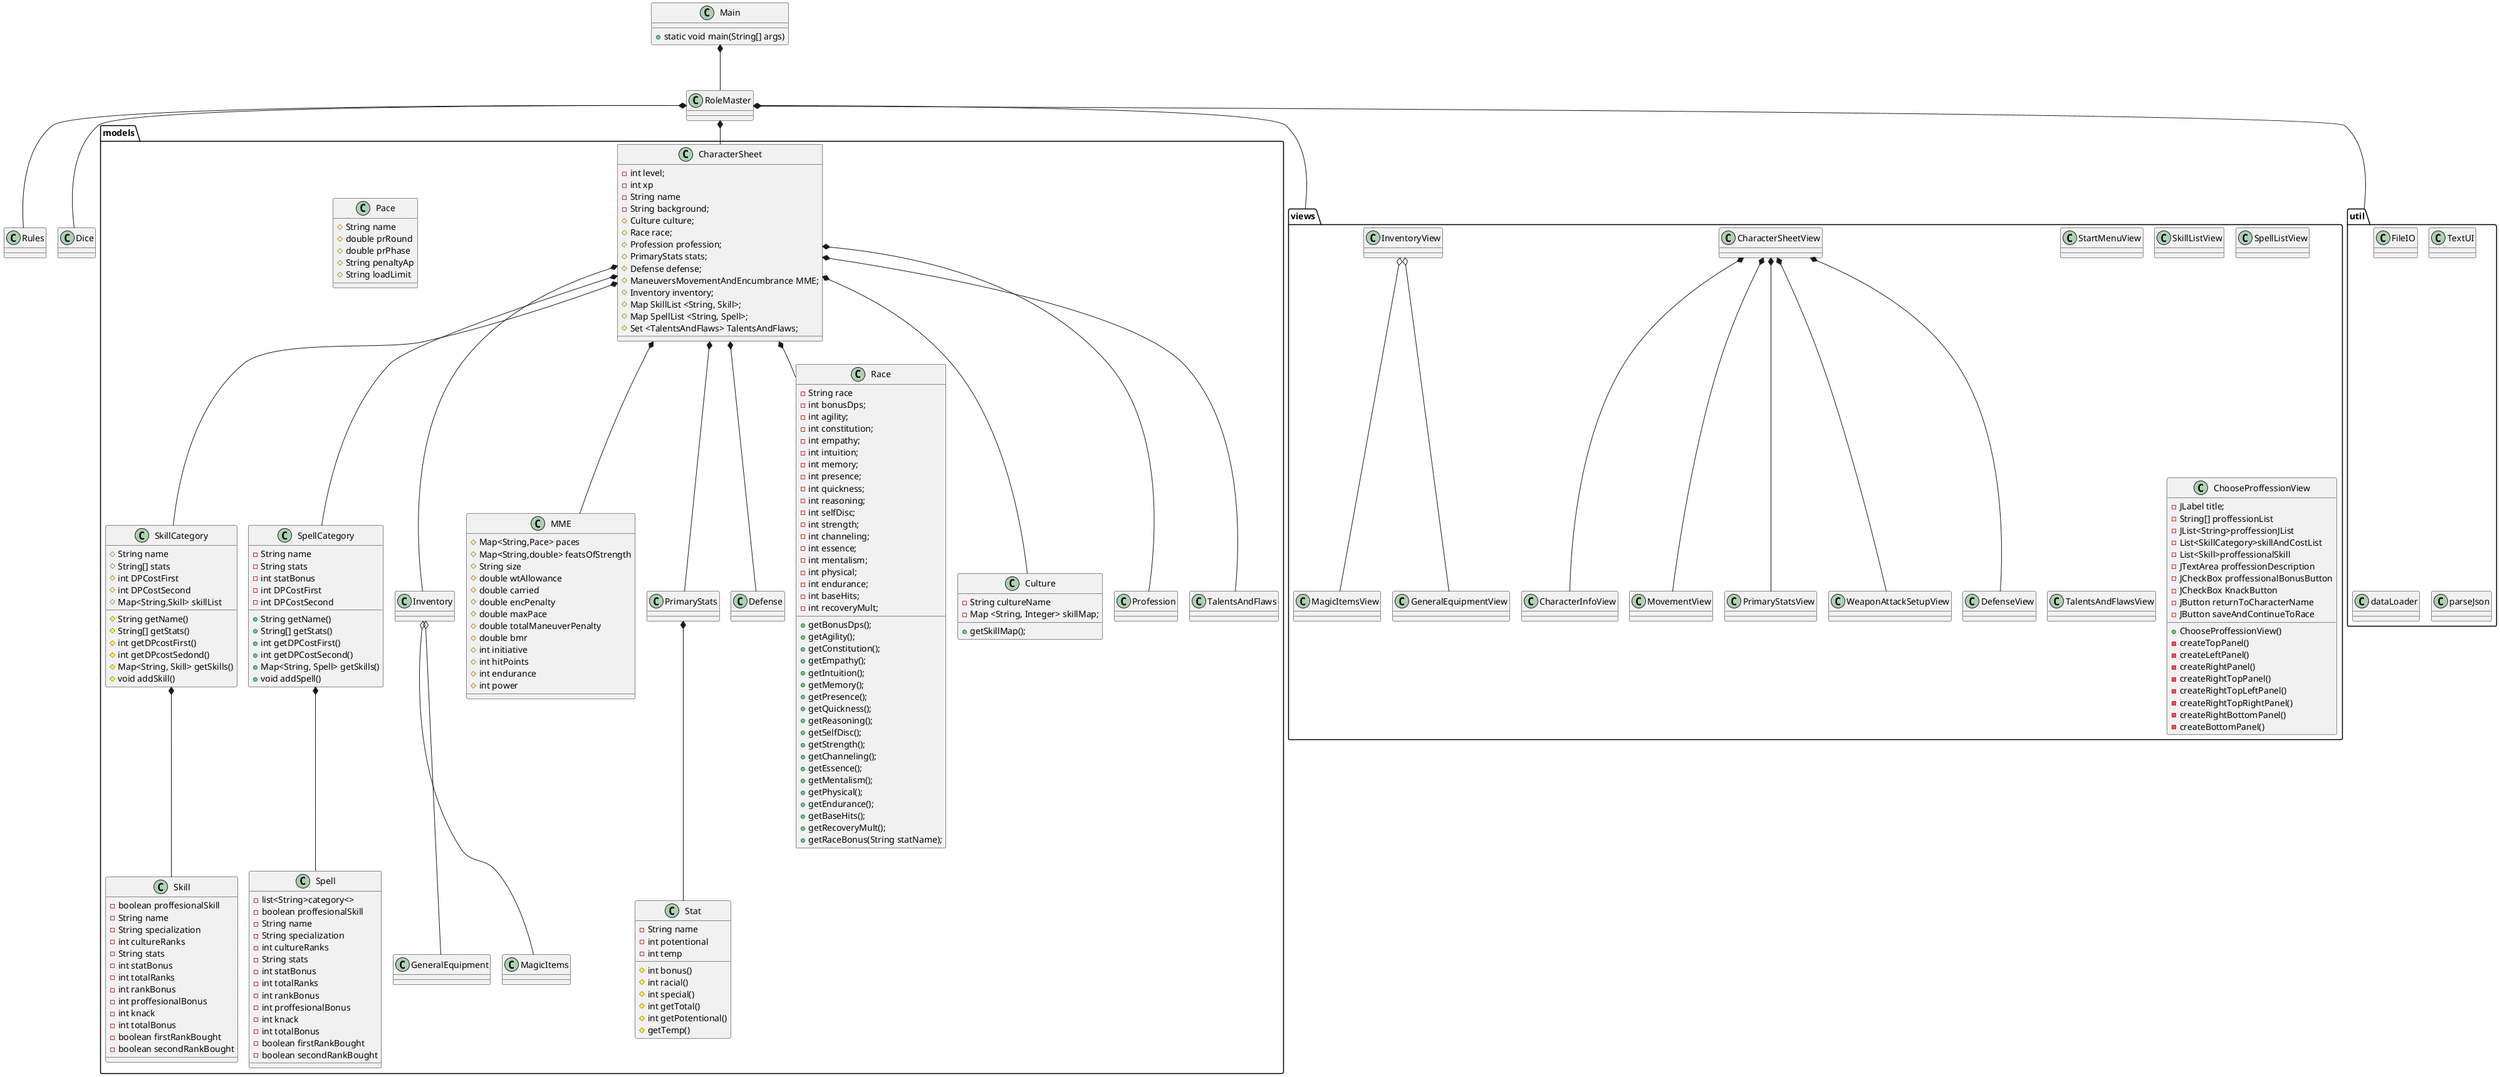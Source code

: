 @startuml
'https://plantuml.com/class-diagram
!pragma layout smetana


Class Main{
+static void main(String[] args)
}


Class RoleMaster{}

Class Rules{}
Class Dice{}

package views{
Class StartMenuView{}
Class CharacterSheetView{}
Class CharacterInfoView{}
Class SkillListView{}
Class SpellListView{}
Class InventoryView{}
Class TalentsAndFlawsView{}
Class MovementView{}
Class PrimaryStatsView{}
Class WeaponAttackSetupView{}
Class DefenseView{}
Class MagicItemsView{}
Class GeneralEquipmentView{}
Class ChooseProffessionView{
-JLabel title;
-String[] proffessionList
-JList<String>proffessionJList
-List<SkillCategory>skillAndCostList
-List<Skill>proffessionalSkill
-JTextArea proffessionDescription
-JCheckBox proffessionalBonusButton
-JCheckBox KnackButton
-JButton returnToCharacterName
-JButton saveAndContinueToRace
+ChooseProffessionView()
-createTopPanel()
-createLeftPanel()
-createRightPanel()
-createRightTopPanel()
-createRightTopLeftPanel()
-createRightTopRightPanel()
-createRightBottomPanel()
-createBottomPanel()

}
}
CharacterSheetView *-- CharacterInfoView
CharacterSheetView *-- PrimaryStatsView
CharacterSheetView *-- MovementView
CharacterSheetView *-- WeaponAttackSetupView
CharacterSheetView *-- DefenseView
InventoryView o-- MagicItemsView
InventoryView o-- GeneralEquipmentView


package models{
    Class CharacterSheet{
        - int level;
        - int xp
        - String name
        - String background;
        # Culture culture;
        # Race race;
        # Profession profession;
        # PrimaryStats stats;
        # Defense defense;
        # ManeuversMovementAndEncumbrance MME;
        # Inventory inventory;
        # Map SkillList <String, Skill>;
        # Map SpellList <String, Spell>;
        # Set <TalentsAndFlaws> TalentsAndFlaws;
    }
    Class GeneralEquipment{}
    Class Skill{
    -boolean proffesionalSkill
    -String name
    -String specialization
    -int cultureRanks
    -String stats
    -int statBonus
    -int totalRanks
    -int rankBonus
    -int proffesionalBonus
    -int knack
    -int totalBonus
    -boolean firstRankBought
    -boolean secondRankBought
    }
    Class SkillCategory{
        #String name
        #String[] stats
        #int DPCostFirst
        #int DPCostSecond
        #Map<String,Skill> skillList
        #String getName()
        #String[] getStats()
        #int getDPcostFirst()
        #int getDPcostSedond()
        #Map<String, Skill> getSkills()
        #void addSkill()
    }
    Class Spell{
        -list<String>category<>
        -boolean proffesionalSkill
        -String name
        -String specialization
        -int cultureRanks
        -String stats
        -int statBonus
        -int totalRanks
        -int rankBonus
        -int proffesionalBonus
        -int knack
        -int totalBonus
        -boolean firstRankBought
        -boolean secondRankBought
    }
    Class SpellCategory{
        -String name
        -String stats
        -int statBonus
        -int DPCostFirst
        -int DPCostSecond
        +String getName()
        +String[] getStats()
        +int getDPCostFirst()
        +int getDPCostSecond()
        +Map<String, Spell> getSkills()
        +void addSpell()
    }
    Class Inventory{}
    Class MME{
        # Map<String,Pace> paces
        # Map<String,double> featsOfStrength
        # String size
        # double wtAllowance
        # double carried
        # double encPenalty
        # double maxPace
        # double totalManeuverPenalty
        # double bmr
        # int initiative
        # int hitPoints
        # int endurance
        # int power
    }
    Class Pace {
        # String name
        # double prRound
        # double prPhase
        # String penaltyAp
        # String loadLimit
    }
    Class PrimaryStats{}
    Class Defense{}
    Class MagicItems{}
    Class Race{
    - String race
    - int bonusDps;
    - int agility;
    - int constitution;
    - int empathy;
    - int intuition;
    - int memory;
    - int presence;
    - int quickness;
    - int reasoning;
    - int selfDisc;
    - int strength;
    - int channeling;
    - int essence;
    - int mentalism;
    - int physical;
    - int endurance;
    - int baseHits;
    - int recoveryMult;
    + getBonusDps();
    + getAgility();
    + getConstitution();
    + getEmpathy();
    + getIntuition();
    + getMemory();
    + getPresence();
    + getQuickness();
    + getReasoning();
    + getSelfDisc();
    + getStrength();
    + getChanneling();
    + getEssence();
    + getMentalism();
    + getPhysical();
    + getEndurance();
    + getBaseHits();
    + getRecoveryMult();
    + getRaceBonus(String statName);
    }
    Class Culture{
    - String cultureName
    - Map <String, Integer> skillMap;
    + getSkillMap();
    }
    Class Profession{}
    Class TalentsAndFlaws{}
    Class Stat{
        - String name
        - int potentional
        - int temp
        # int bonus()
        # int racial()
        # int special()
        # int getTotal()
        # int getPotentional()
        # getTemp()
    }
}

CharacterSheet *-- PrimaryStats
CharacterSheet *-- MME
CharacterSheet *-- Defense
Inventory o-- MagicItems
Inventory o-- GeneralEquipment
CharacterSheet *-- TalentsAndFlaws
CharacterSheet *-- SkillCategory
SkillCategory *-- Skill
CharacterSheet *-- SpellCategory
SpellCategory *-- Spell
CharacterSheet *-- Inventory
CharacterSheet *-- Race
CharacterSheet *-- Culture
CharacterSheet *-- Profession
PrimaryStats *-- Stat


package util {
    Class FileIO{}
    Class TextUI{}
    Class dataLoader{}
    Class parseJson
}

Main *--- RoleMaster
RoleMaster *-- CharacterSheet
RoleMaster *-- views
RoleMaster *-- Dice
RoleMaster *-- util
RoleMaster *-- Rules
@enduml

implements ..|>
extends <|-- (is-a)
composition *-- (must-have)
Aggregation o-- (can-have)
Associering <--